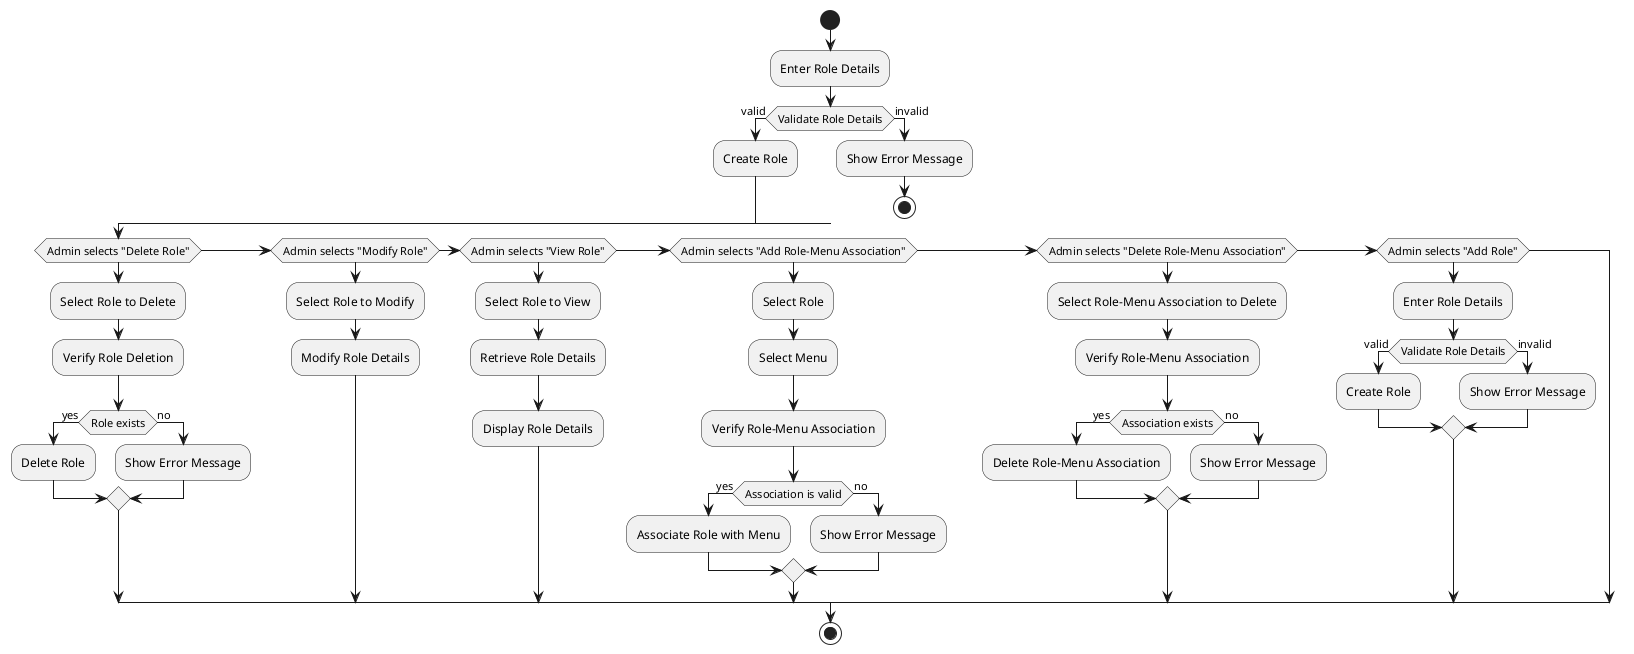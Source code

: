 @startuml
start
:Enter Role Details;
if (Validate Role Details) then (valid)
  :Create Role;
else (invalid)
  :Show Error Message;
  stop
endif
if (Admin selects "Delete Role") then
  :Select Role to Delete;
  :Verify Role Deletion;
  if (Role exists) then (yes)
    :Delete Role;
  else (no)
    :Show Error Message;
  endif
else if (Admin selects "Modify Role") then
  :Select Role to Modify;
  :Modify Role Details;
else if (Admin selects "View Role") then
  :Select Role to View;
  :Retrieve Role Details;
  :Display Role Details;
else if (Admin selects "Add Role-Menu Association") then
  :Select Role;
  :Select Menu;
  :Verify Role-Menu Association;
  if (Association is valid) then (yes)
    :Associate Role with Menu;
  else (no)
    :Show Error Message;
  endif
else if (Admin selects "Delete Role-Menu Association") then
  :Select Role-Menu Association to Delete;
  :Verify Role-Menu Association;
  if (Association exists) then (yes)
    :Delete Role-Menu Association;
  else (no)
    :Show Error Message;
  endif
else if (Admin selects "Add Role") then
  :Enter Role Details;
  if (Validate Role Details) then (valid)
    :Create Role;
  else (invalid)
    :Show Error Message;
  endif
endif
stop
@enduml

